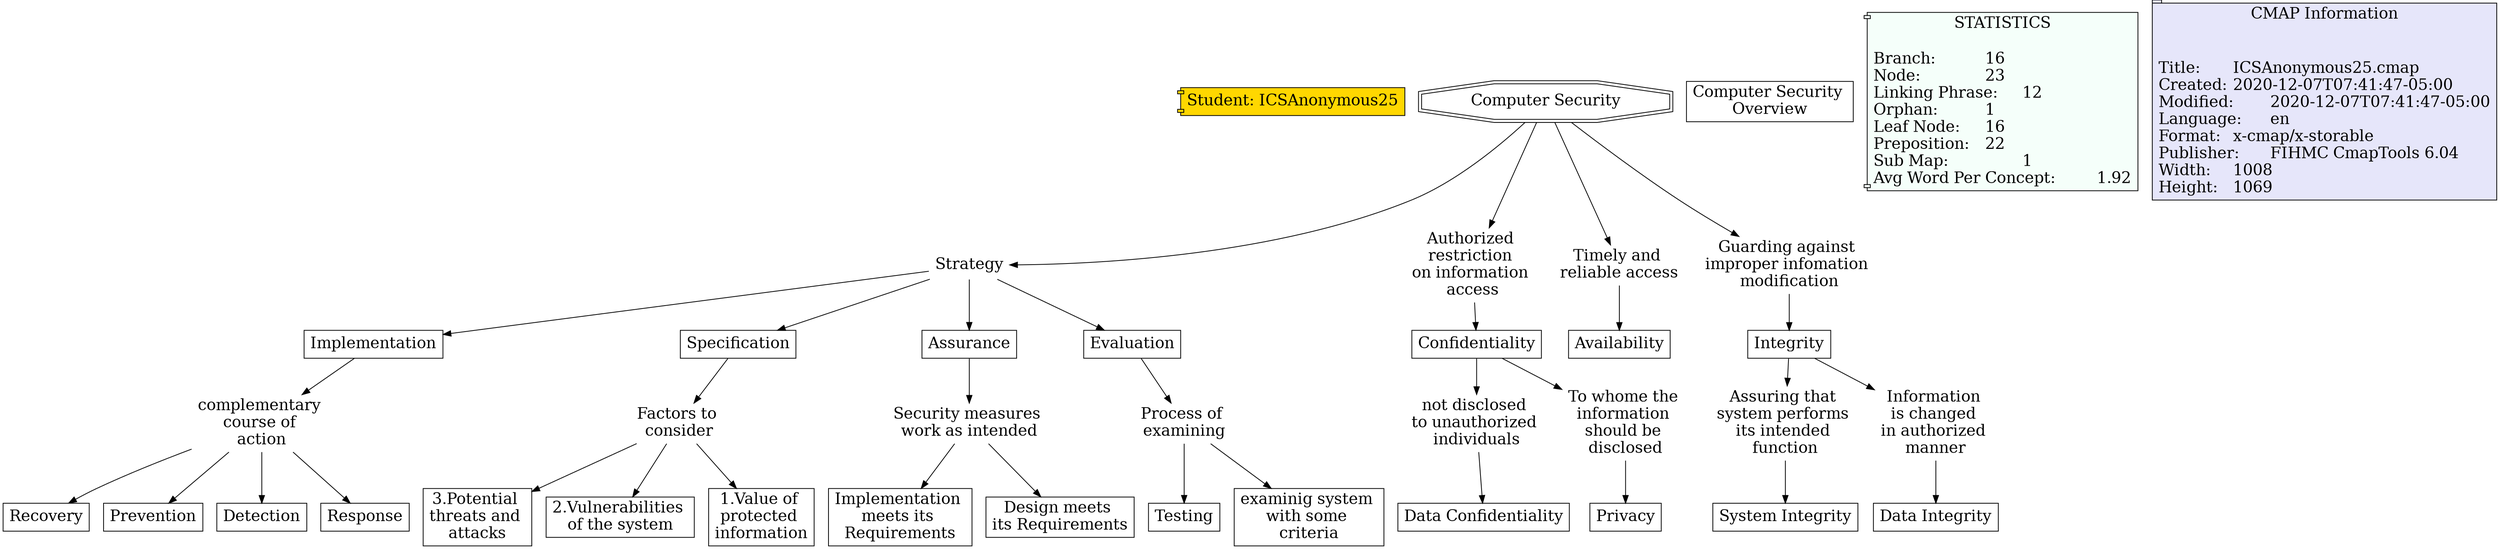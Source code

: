// The Round Table
digraph {
	Student [label="Student: ICSAnonymous25" fillcolor=gold fontsize=20 shape=component style=filled]
	"1RPY6CB9Q-HVFN89-49J" [label="complementary 
course of 
action" fontsize=20 shape=none]
	"1RPY6FKLL-1SCS8X2-4DC" [label=Recovery fillcolor=white fontsize=20 shape=rect style=filled]
	"1RPY6CB9Q-HVFN89-49J" -> "1RPY6FKLL-1SCS8X2-4DC" [constraint=true]
	"1RPY6LT92-G6BVJG-4WR" [label="Security measures 
work as intended
" fontsize=20 shape=none]
	"1RPY6P9YT-2025DXB-50C" [label="Implementation 
meets its 
Requirements" fillcolor=white fontsize=20 shape=rect style=filled]
	"1RPY6LT92-G6BVJG-4WR" -> "1RPY6P9YT-2025DXB-50C" [constraint=true]
	"1RPY6CB9Q-HVFN89-49J" [label="complementary 
course of 
action" fontsize=20 shape=none]
	"1RPY6FPSW-1PW6Y09-4FB" [label=Prevention fillcolor=white fontsize=20 shape=rect style=filled]
	"1RPY6CB9Q-HVFN89-49J" -> "1RPY6FPSW-1PW6Y09-4FB" [constraint=true]
	"1RPY65NYZ-17T7P7-42D" [label="Factors to 
consider" fontsize=20 shape=none]
	"1RPY683BH-1293XWM-46N" [label="3.Potential 
threats and 
attacks" fillcolor=white fontsize=20 shape=rect style=filled]
	"1RPY65NYZ-17T7P7-42D" -> "1RPY683BH-1293XWM-46N" [constraint=true]
	"1RPY65NYZ-17T7P7-42D" [label="Factors to 
consider" fontsize=20 shape=none]
	"1RPY67394-14B66FW-453" [label="2.Vulnerabilities 
of the system
" fillcolor=white fontsize=20 shape=rect style=filled]
	"1RPY65NYZ-17T7P7-42D" -> "1RPY67394-14B66FW-453" [constraint=true]
	"1RPY6R2Q7-2D5XK6C-534" [label="Process of 
examining" fontsize=20 shape=none]
	"1RPY6V33P-26LHZYD-562" [label=Testing fillcolor=white fontsize=20 shape=rect style=filled]
	"1RPY6R2Q7-2D5XK6C-534" -> "1RPY6V33P-26LHZYD-562" [constraint=true]
	"1RPY6CB9Q-HVFN89-49J" [label="complementary 
course of 
action" fontsize=20 shape=none]
	"1RPY6CB9N-1KP7NG6-49F" [label=Detection fillcolor=white fontsize=20 shape=rect style=filled]
	"1RPY6CB9Q-HVFN89-49J" -> "1RPY6CB9N-1KP7NG6-49F" [constraint=true]
	"1RPY58FKM-1BCVW5J-3D8" [label="not disclosed 
to unauthorized 
individuals" fontsize=20 shape=none]
	"1RPY58FKK-25KT1C7-3D5" [label="Data Confidentiality
" fillcolor=white fontsize=20 shape=rect style=filled]
	"1RPY58FKM-1BCVW5J-3D8" -> "1RPY58FKK-25KT1C7-3D5" [constraint=true]
	"1RPY5Y5WZ-1JJP592-3VY" [label=Strategy fontsize=20 shape=none]
	"1RPY5YKYB-FTW3WC-3WX" [label=Implementation fillcolor=white fontsize=20 shape=rect style=filled]
	"1RPY5Y5WZ-1JJP592-3VY" -> "1RPY5YKYB-FTW3WC-3WX" [constraint=true]
	"1RPY4Y7P1-1P2VVVC-FT" [label="Computer Security
" fillcolor=white fontsize=20 shape=doubleoctagon style=filled]
	"1RPY4ZYSC-S1QW5B-MM" [label="Authorized 
restriction 
on information 
access" fontsize=20 shape=none]
	"1RPY4Y7P1-1P2VVVC-FT" -> "1RPY4ZYSC-S1QW5B-MM" [constraint=true]
	"1RPY4ZYS7-19H39MC-MJ" [label=Confidentiality fillcolor=white fontsize=20 shape=rect style=filled]
	"1RPY58K86-PTSR2P-3F2" [label="To whome the 
information 
should be 
disclosed" fontsize=20 shape=none]
	"1RPY4ZYS7-19H39MC-MJ" -> "1RPY58K86-PTSR2P-3F2" [constraint=true]
	"1RPY58K86-PTSR2P-3F2" [label="To whome the 
information 
should be 
disclosed" fontsize=20 shape=none]
	"1RPY58K85-G9J2LP-3DZ" [label=Privacy fillcolor=white fontsize=20 shape=rect style=filled]
	"1RPY58K86-PTSR2P-3F2" -> "1RPY58K85-G9J2LP-3DZ" [constraint=true]
	"1RPY5YKYB-FTW3WC-3WX" [label=Implementation fillcolor=white fontsize=20 shape=rect style=filled]
	"1RPY6CB9Q-HVFN89-49J" [label="complementary 
course of 
action" fontsize=20 shape=none]
	"1RPY5YKYB-FTW3WC-3WX" -> "1RPY6CB9Q-HVFN89-49J" [constraint=true]
	"1RPY4Y7P1-1P2VVVC-FT" [label="Computer Security
" fillcolor=white fontsize=20 shape=doubleoctagon style=filled]
	"1RPY5Y5WZ-1JJP592-3VY" [label=Strategy fontsize=20 shape=none]
	"1RPY4Y7P1-1P2VVVC-FT" -> "1RPY5Y5WZ-1JJP592-3VY" [constraint=true]
	"1RPY65NYZ-17T7P7-42D" [label="Factors to 
consider" fontsize=20 shape=none]
	"1RPY65NYX-2CV9XPW-429" [label="1.Value of 
protected 
information" fillcolor=white fontsize=20 shape=rect style=filled]
	"1RPY65NYZ-17T7P7-42D" -> "1RPY65NYX-2CV9XPW-429" [constraint=true]
	"1RPY5Y5WZ-1JJP592-3VY" [label=Strategy fontsize=20 shape=none]
	"1RPY5Y5WX-1SFRDZD-3VV" [label=Specification fillcolor=white fontsize=20 shape=rect style=filled]
	"1RPY5Y5WZ-1JJP592-3VY" -> "1RPY5Y5WX-1SFRDZD-3VV" [constraint=true]
	"1RPY504VM-22YMXWB-NG" [label=Integrity fillcolor=white fontsize=20 shape=rect style=filled]
	"1RPY5MJF1-2BW0FFD-3N5" [label="Assuring that 
system performs 
its intended 
function" fontsize=20 shape=none]
	"1RPY504VM-22YMXWB-NG" -> "1RPY5MJF1-2BW0FFD-3N5" [constraint=true]
	"1RPY4Y7P1-1P2VVVC-FT" [label="Computer Security
" fillcolor=white fontsize=20 shape=doubleoctagon style=filled]
	"1RPY5096V-17Q8V85-PB" [label="Timely and 
reliable access
" fontsize=20 shape=none]
	"1RPY4Y7P1-1P2VVVC-FT" -> "1RPY5096V-17Q8V85-PB" [constraint=true]
	"1RPY4ZYS7-19H39MC-MJ" [label=Confidentiality fillcolor=white fontsize=20 shape=rect style=filled]
	"1RPY58FKM-1BCVW5J-3D8" [label="not disclosed 
to unauthorized 
individuals" fontsize=20 shape=none]
	"1RPY4ZYS7-19H39MC-MJ" -> "1RPY58FKM-1BCVW5J-3D8" [constraint=true]
	"1RPY6LT92-G6BVJG-4WR" [label="Security measures 
work as intended
" fontsize=20 shape=none]
	"1RPY6LT90-1LK1VGJ-4WN" [label="Design meets 
its Requirements
" fillcolor=white fontsize=20 shape=rect style=filled]
	"1RPY6LT92-G6BVJG-4WR" -> "1RPY6LT90-1LK1VGJ-4WN" [constraint=true]
	"1RPY504VM-22YMXWB-NG" [label=Integrity fillcolor=white fontsize=20 shape=rect style=filled]
	"1RPY5MF3W-126ZN9D-3MC" [label="Information 
is changed 
in authorized 
manner" fontsize=20 shape=none]
	"1RPY504VM-22YMXWB-NG" -> "1RPY5MF3W-126ZN9D-3MC" [constraint=true]
	"1RPY5Y5WZ-1JJP592-3VY" [label=Strategy fontsize=20 shape=none]
	"1RPY5YP8K-J6VM6Q-3XD" [label=Assurance fillcolor=white fontsize=20 shape=rect style=filled]
	"1RPY5Y5WZ-1JJP592-3VY" -> "1RPY5YP8K-J6VM6Q-3XD" [constraint=true]
	"1RPY5096V-17Q8V85-PB" [label="Timely and 
reliable access
" fontsize=20 shape=none]
	"1RPY5096Q-RZPWBM-P7" [label=Availability fillcolor=white fontsize=20 shape=rect style=filled]
	"1RPY5096V-17Q8V85-PB" -> "1RPY5096Q-RZPWBM-P7" [constraint=true]
	"1RPY504VR-4Q7H97-NK" [label="Guarding against 
improper infomation 
modification" fontsize=20 shape=none]
	"1RPY504VM-22YMXWB-NG" [label=Integrity fillcolor=white fontsize=20 shape=rect style=filled]
	"1RPY504VR-4Q7H97-NK" -> "1RPY504VM-22YMXWB-NG" [constraint=true]
	"1RPY4Y7P1-1P2VVVC-FT" [label="Computer Security
" fillcolor=white fontsize=20 shape=doubleoctagon style=filled]
	"1RPY504VR-4Q7H97-NK" [label="Guarding against 
improper infomation 
modification" fontsize=20 shape=none]
	"1RPY4Y7P1-1P2VVVC-FT" -> "1RPY504VR-4Q7H97-NK" [constraint=true]
	"1RPY5Y5WX-1SFRDZD-3VV" [label=Specification fillcolor=white fontsize=20 shape=rect style=filled]
	"1RPY65NYZ-17T7P7-42D" [label="Factors to 
consider" fontsize=20 shape=none]
	"1RPY5Y5WX-1SFRDZD-3VV" -> "1RPY65NYZ-17T7P7-42D" [constraint=true]
	"1RPY5Y5WZ-1JJP592-3VY" [label=Strategy fontsize=20 shape=none]
	"1RPY6J0N1-3BCKM7-4GY" [label=Evaluation fillcolor=white fontsize=20 shape=rect style=filled]
	"1RPY5Y5WZ-1JJP592-3VY" -> "1RPY6J0N1-3BCKM7-4GY" [constraint=true]
	"1RPY5MF3W-126ZN9D-3MC" [label="Information 
is changed 
in authorized 
manner" fontsize=20 shape=none]
	"1RPY5MF3S-140Y2V3-3M8" [label="Data Integrity
" fillcolor=white fontsize=20 shape=rect style=filled]
	"1RPY5MF3W-126ZN9D-3MC" -> "1RPY5MF3S-140Y2V3-3M8" [constraint=true]
	"1RPY6R2Q7-2D5XK6C-534" [label="Process of 
examining" fontsize=20 shape=none]
	"1RPY6R2Q5-Q4G29F-531" [label="examinig system 
with some 
criteria" fillcolor=white fontsize=20 shape=rect style=filled]
	"1RPY6R2Q7-2D5XK6C-534" -> "1RPY6R2Q5-Q4G29F-531" [constraint=true]
	"1RPY6J0N1-3BCKM7-4GY" [label=Evaluation fillcolor=white fontsize=20 shape=rect style=filled]
	"1RPY6R2Q7-2D5XK6C-534" [label="Process of 
examining" fontsize=20 shape=none]
	"1RPY6J0N1-3BCKM7-4GY" -> "1RPY6R2Q7-2D5XK6C-534" [constraint=true]
	"1RPY5MJF1-2BW0FFD-3N5" [label="Assuring that 
system performs 
its intended 
function" fontsize=20 shape=none]
	"1RPY5MJDZ-2D0L8F4-3N2" [label="System Integrity
" fillcolor=white fontsize=20 shape=rect style=filled]
	"1RPY5MJF1-2BW0FFD-3N5" -> "1RPY5MJDZ-2D0L8F4-3N2" [constraint=true]
	"1RPY6CB9Q-HVFN89-49J" [label="complementary 
course of 
action" fontsize=20 shape=none]
	"1RPY6FMTR-20PJ2M9-4DV" [label=Response fillcolor=white fontsize=20 shape=rect style=filled]
	"1RPY6CB9Q-HVFN89-49J" -> "1RPY6FMTR-20PJ2M9-4DV" [constraint=true]
	"1RPY4ZYSC-S1QW5B-MM" [label="Authorized 
restriction 
on information 
access" fontsize=20 shape=none]
	"1RPY4ZYS7-19H39MC-MJ" [label=Confidentiality fillcolor=white fontsize=20 shape=rect style=filled]
	"1RPY4ZYSC-S1QW5B-MM" -> "1RPY4ZYS7-19H39MC-MJ" [constraint=true]
	"1RPY5YP8K-J6VM6Q-3XD" [label=Assurance fillcolor=white fontsize=20 shape=rect style=filled]
	"1RPY6LT92-G6BVJG-4WR" [label="Security measures 
work as intended
" fontsize=20 shape=none]
	"1RPY5YP8K-J6VM6Q-3XD" -> "1RPY6LT92-G6BVJG-4WR" [constraint=true]
	"1RPY6YS7T-LLNHZN-5SN" [label="Computer Security 
Overview" fillcolor=white fontsize=20 shape=rect style=filled]
	statictics [label="STATISTICS
\lBranch:		16\lNode:		23\lLinking Phrase:	12\lOrphan:		1\lLeaf Node:	16\lPreposition:	22\lSub Map:		1\lAvg Word Per Concept:	1.92\l" Gsplines=true fillcolor="#F5FFFA" fontsize=20 shape=component style=filled]
	file_info [label="CMAP Information

\lTitle:	ICSAnonymous25.cmap\lCreated:	2020-12-07T07:41:47-05:00\lModified:	2020-12-07T07:41:47-05:00\lLanguage:	en\lFormat:	x-cmap/x-storable\lPublisher:	FIHMC CmapTools 6.04\lWidth:	1008\lHeight:	1069\l" Gsplines=true fillcolor="#E6E6FA" fontsize=20 shape=tab style=filled]
}
